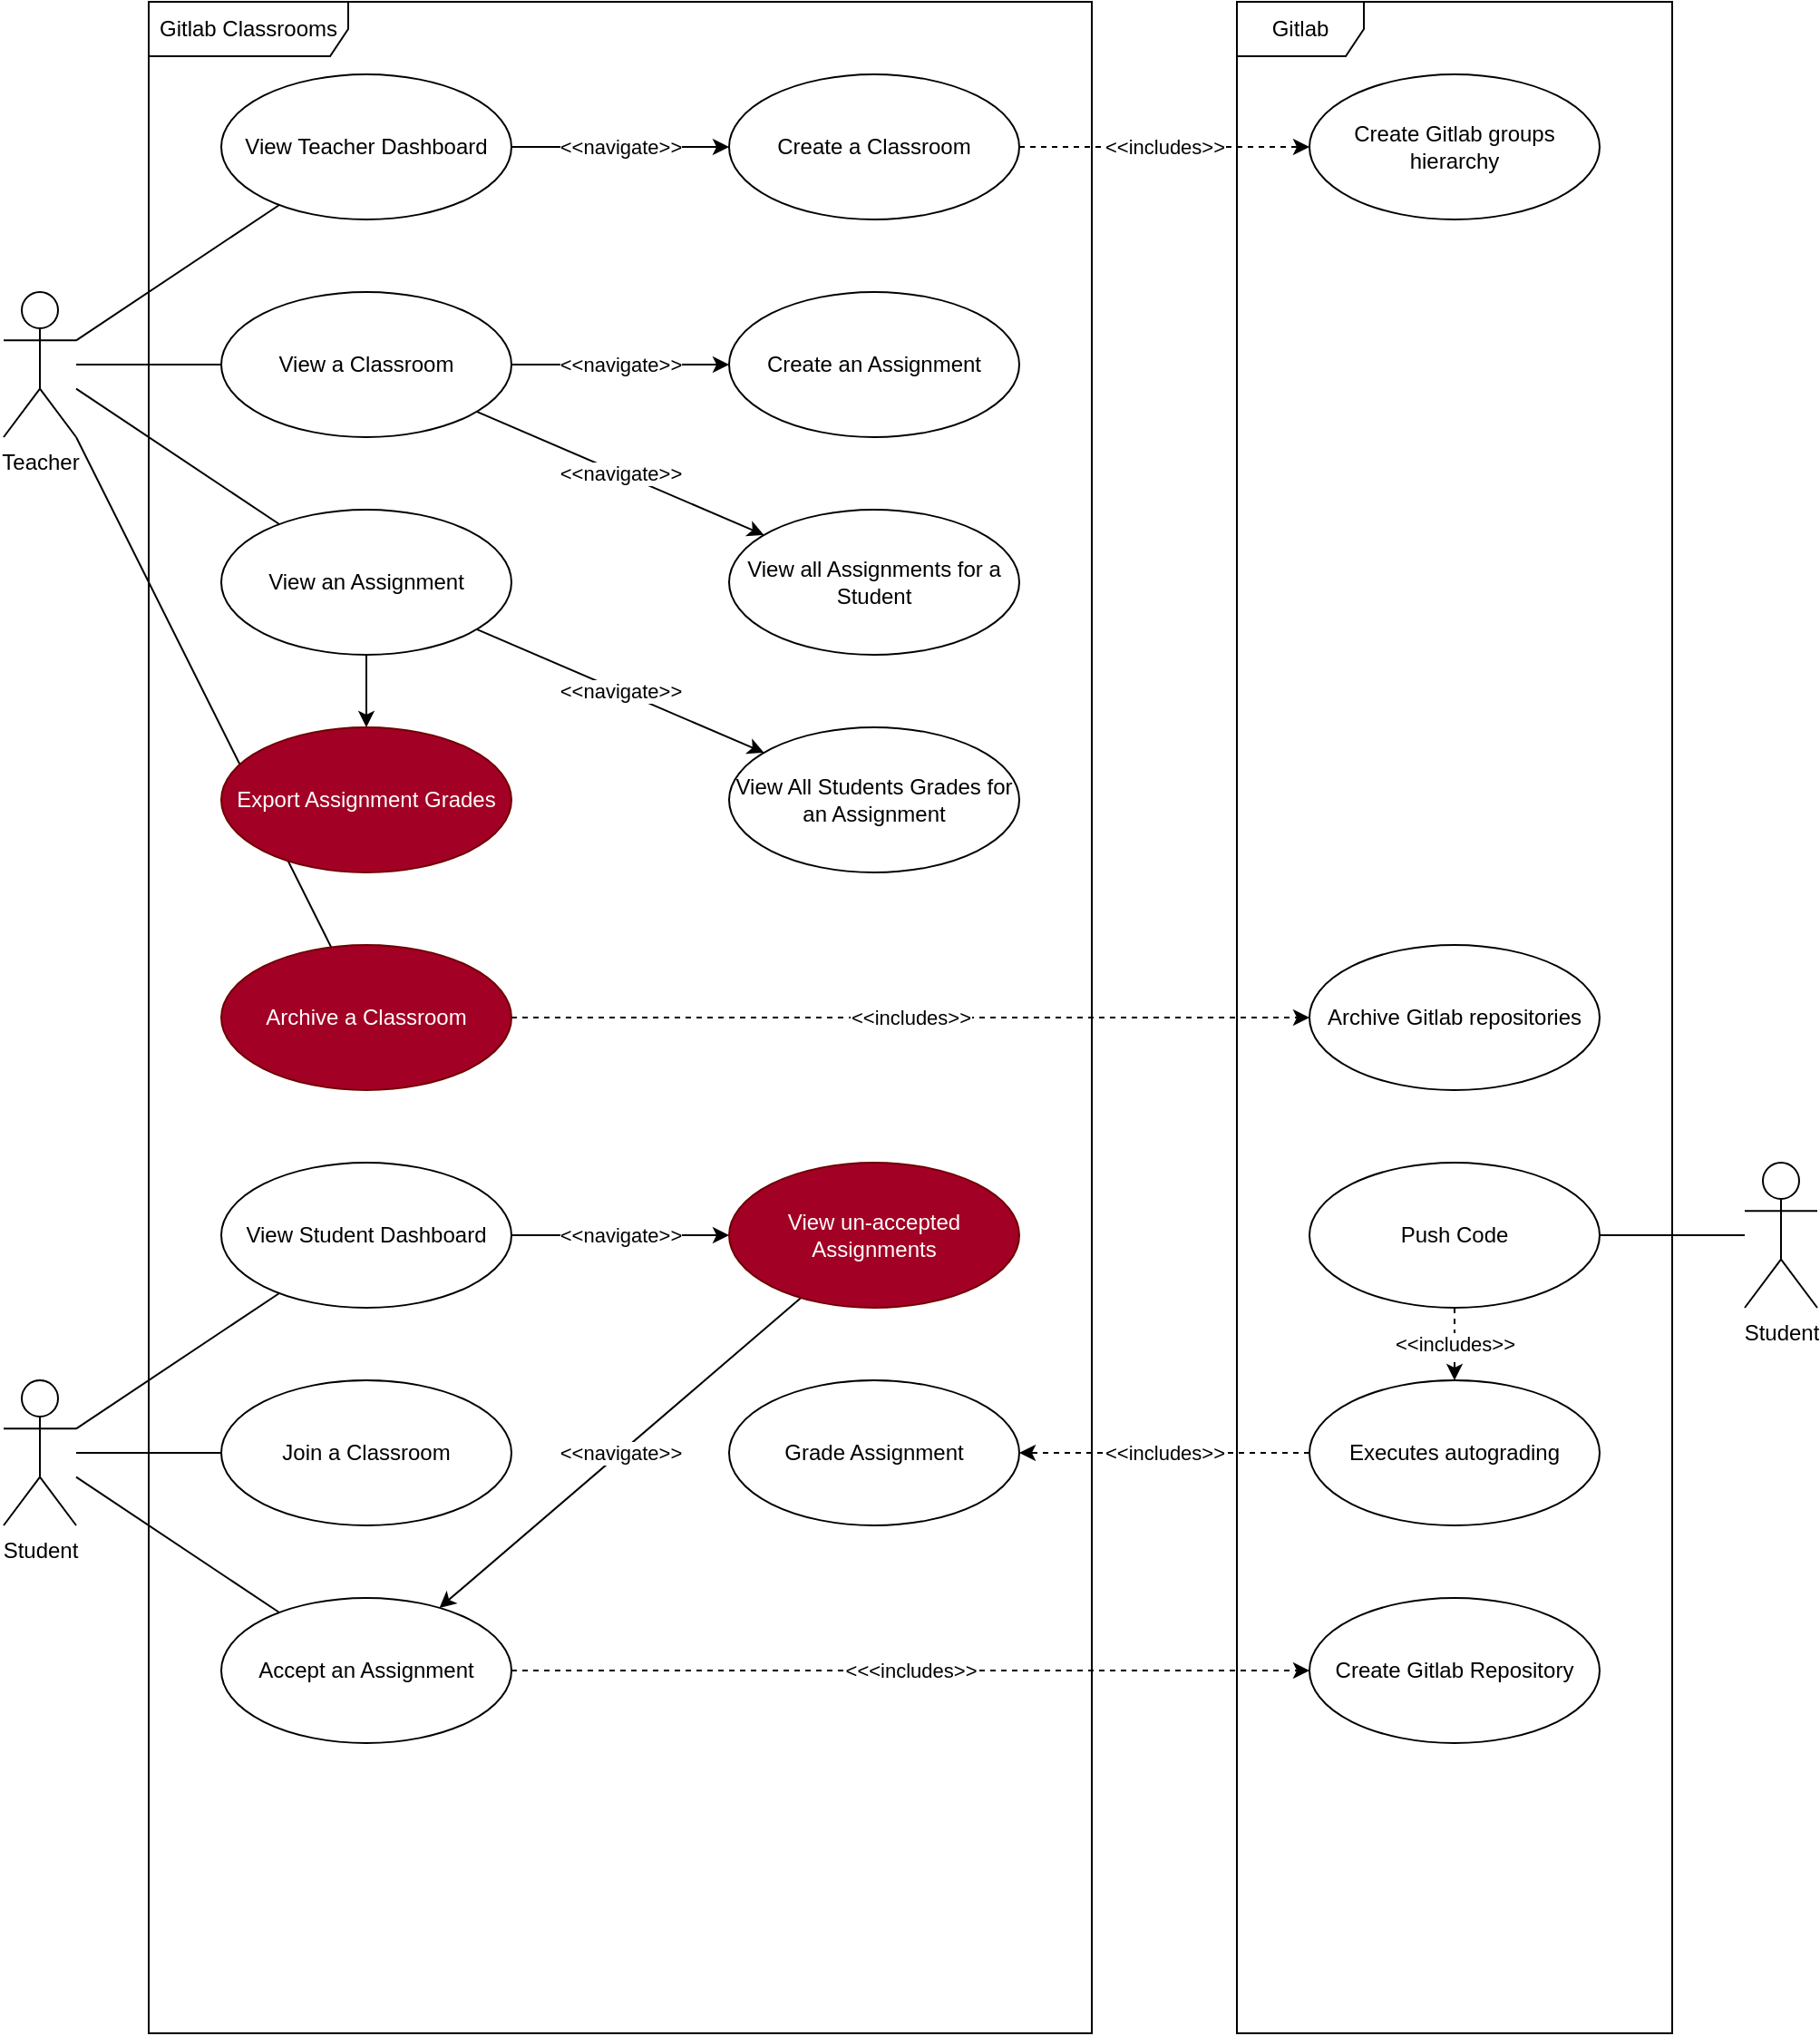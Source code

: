 <mxfile version="22.1.16" type="device">
  <diagram name="Page-1" id="Gw2jQE9huXp8aEsbIeLF">
    <mxGraphModel dx="2074" dy="1230" grid="1" gridSize="10" guides="1" tooltips="1" connect="1" arrows="1" fold="1" page="1" pageScale="1" pageWidth="850" pageHeight="1100" math="0" shadow="0">
      <root>
        <mxCell id="0" />
        <mxCell id="1" parent="0" />
        <mxCell id="RBTKQr-AhavlZPnNk3ZX-32" style="edgeStyle=orthogonalEdgeStyle;rounded=0;orthogonalLoop=1;jettySize=auto;html=1;" parent="1" source="RBTKQr-AhavlZPnNk3ZX-1" target="RBTKQr-AhavlZPnNk3ZX-31" edge="1">
          <mxGeometry relative="1" as="geometry" />
        </mxCell>
        <mxCell id="RBTKQr-AhavlZPnNk3ZX-37" value="&amp;lt;&amp;lt;navigate&amp;gt;&amp;gt;" style="rounded=0;orthogonalLoop=1;jettySize=auto;html=1;" parent="1" source="RBTKQr-AhavlZPnNk3ZX-1" target="RBTKQr-AhavlZPnNk3ZX-36" edge="1">
          <mxGeometry relative="1" as="geometry" />
        </mxCell>
        <mxCell id="RBTKQr-AhavlZPnNk3ZX-1" value="View an Assignment" style="ellipse;whiteSpace=wrap;html=1;" parent="1" vertex="1">
          <mxGeometry x="160" y="280" width="160" height="80" as="geometry" />
        </mxCell>
        <mxCell id="RBTKQr-AhavlZPnNk3ZX-4" style="rounded=0;orthogonalLoop=1;jettySize=auto;html=1;endArrow=none;endFill=0;" parent="1" source="RBTKQr-AhavlZPnNk3ZX-2" target="RBTKQr-AhavlZPnNk3ZX-1" edge="1">
          <mxGeometry relative="1" as="geometry" />
        </mxCell>
        <mxCell id="RBTKQr-AhavlZPnNk3ZX-10" style="rounded=0;orthogonalLoop=1;jettySize=auto;html=1;endArrow=none;endFill=0;" parent="1" source="RBTKQr-AhavlZPnNk3ZX-2" target="RBTKQr-AhavlZPnNk3ZX-9" edge="1">
          <mxGeometry relative="1" as="geometry" />
        </mxCell>
        <mxCell id="RBTKQr-AhavlZPnNk3ZX-16" style="rounded=0;orthogonalLoop=1;jettySize=auto;html=1;endArrow=none;endFill=0;" parent="1" source="RBTKQr-AhavlZPnNk3ZX-2" target="RBTKQr-AhavlZPnNk3ZX-15" edge="1">
          <mxGeometry relative="1" as="geometry" />
        </mxCell>
        <mxCell id="RBTKQr-AhavlZPnNk3ZX-21" value="&amp;lt;&amp;lt;navigate&amp;gt;&amp;gt;" style="rounded=0;orthogonalLoop=1;jettySize=auto;html=1;endArrow=classic;endFill=1;" parent="1" source="RBTKQr-AhavlZPnNk3ZX-15" target="RBTKQr-AhavlZPnNk3ZX-20" edge="1">
          <mxGeometry relative="1" as="geometry" />
        </mxCell>
        <mxCell id="RBTKQr-AhavlZPnNk3ZX-39" style="rounded=0;orthogonalLoop=1;jettySize=auto;html=1;endArrow=none;endFill=0;" parent="1" source="RBTKQr-AhavlZPnNk3ZX-2" target="RBTKQr-AhavlZPnNk3ZX-38" edge="1">
          <mxGeometry relative="1" as="geometry" />
        </mxCell>
        <mxCell id="RBTKQr-AhavlZPnNk3ZX-2" value="Teacher" style="shape=umlActor;verticalLabelPosition=bottom;verticalAlign=top;html=1;" parent="1" vertex="1">
          <mxGeometry x="40" y="160" width="40" height="80" as="geometry" />
        </mxCell>
        <mxCell id="RBTKQr-AhavlZPnNk3ZX-6" style="rounded=0;orthogonalLoop=1;jettySize=auto;html=1;endArrow=none;endFill=0;" parent="1" source="RBTKQr-AhavlZPnNk3ZX-3" target="RBTKQr-AhavlZPnNk3ZX-5" edge="1">
          <mxGeometry relative="1" as="geometry" />
        </mxCell>
        <mxCell id="RBTKQr-AhavlZPnNk3ZX-12" style="rounded=0;orthogonalLoop=1;jettySize=auto;html=1;endArrow=none;endFill=0;" parent="1" source="RBTKQr-AhavlZPnNk3ZX-3" target="RBTKQr-AhavlZPnNk3ZX-11" edge="1">
          <mxGeometry relative="1" as="geometry" />
        </mxCell>
        <mxCell id="RBTKQr-AhavlZPnNk3ZX-18" style="rounded=0;orthogonalLoop=1;jettySize=auto;html=1;endArrow=none;endFill=0;" parent="1" source="RBTKQr-AhavlZPnNk3ZX-3" target="RBTKQr-AhavlZPnNk3ZX-17" edge="1">
          <mxGeometry relative="1" as="geometry" />
        </mxCell>
        <mxCell id="RBTKQr-AhavlZPnNk3ZX-3" value="Student" style="shape=umlActor;verticalLabelPosition=bottom;verticalAlign=top;html=1;" parent="1" vertex="1">
          <mxGeometry x="40" y="760" width="40" height="80" as="geometry" />
        </mxCell>
        <mxCell id="RBTKQr-AhavlZPnNk3ZX-30" value="&amp;lt;&amp;lt;&amp;lt;includes&amp;gt;&amp;gt;" style="edgeStyle=orthogonalEdgeStyle;rounded=0;orthogonalLoop=1;jettySize=auto;html=1;endArrow=classic;endFill=1;dashed=1;" parent="1" source="RBTKQr-AhavlZPnNk3ZX-5" target="RBTKQr-AhavlZPnNk3ZX-29" edge="1">
          <mxGeometry relative="1" as="geometry" />
        </mxCell>
        <mxCell id="RBTKQr-AhavlZPnNk3ZX-5" value="Accept an Assignment" style="ellipse;whiteSpace=wrap;html=1;" parent="1" vertex="1">
          <mxGeometry x="160" y="880" width="160" height="80" as="geometry" />
        </mxCell>
        <mxCell id="RBTKQr-AhavlZPnNk3ZX-7" value="Create an Assignment" style="ellipse;whiteSpace=wrap;html=1;" parent="1" vertex="1">
          <mxGeometry x="440" y="160" width="160" height="80" as="geometry" />
        </mxCell>
        <mxCell id="RBTKQr-AhavlZPnNk3ZX-24" value="&amp;lt;&amp;lt;navigate&amp;gt;&amp;gt;" style="edgeStyle=orthogonalEdgeStyle;rounded=0;orthogonalLoop=1;jettySize=auto;html=1;entryX=0;entryY=0.5;entryDx=0;entryDy=0;" parent="1" source="RBTKQr-AhavlZPnNk3ZX-9" target="RBTKQr-AhavlZPnNk3ZX-13" edge="1">
          <mxGeometry relative="1" as="geometry" />
        </mxCell>
        <mxCell id="RBTKQr-AhavlZPnNk3ZX-9" value="View Teacher Dashboard" style="ellipse;whiteSpace=wrap;html=1;" parent="1" vertex="1">
          <mxGeometry x="160" y="40" width="160" height="80" as="geometry" />
        </mxCell>
        <mxCell id="RBTKQr-AhavlZPnNk3ZX-34" value="&amp;lt;&amp;lt;navigate&amp;gt;&amp;gt;" style="edgeStyle=orthogonalEdgeStyle;rounded=0;orthogonalLoop=1;jettySize=auto;html=1;" parent="1" source="RBTKQr-AhavlZPnNk3ZX-11" target="RBTKQr-AhavlZPnNk3ZX-33" edge="1">
          <mxGeometry relative="1" as="geometry" />
        </mxCell>
        <mxCell id="RBTKQr-AhavlZPnNk3ZX-11" value="View Student Dashboard" style="ellipse;whiteSpace=wrap;html=1;" parent="1" vertex="1">
          <mxGeometry x="160" y="640" width="160" height="80" as="geometry" />
        </mxCell>
        <mxCell id="RBTKQr-AhavlZPnNk3ZX-28" value="&amp;lt;&amp;lt;includes&amp;gt;&amp;gt;" style="edgeStyle=orthogonalEdgeStyle;rounded=0;orthogonalLoop=1;jettySize=auto;html=1;endArrow=classic;endFill=1;dashed=1;" parent="1" source="RBTKQr-AhavlZPnNk3ZX-13" target="RBTKQr-AhavlZPnNk3ZX-27" edge="1">
          <mxGeometry relative="1" as="geometry" />
        </mxCell>
        <mxCell id="RBTKQr-AhavlZPnNk3ZX-13" value="Create a Classroom" style="ellipse;whiteSpace=wrap;html=1;" parent="1" vertex="1">
          <mxGeometry x="440" y="40" width="160" height="80" as="geometry" />
        </mxCell>
        <mxCell id="RBTKQr-AhavlZPnNk3ZX-25" value="&amp;lt;&amp;lt;navigate&amp;gt;&amp;gt;" style="edgeStyle=orthogonalEdgeStyle;rounded=0;orthogonalLoop=1;jettySize=auto;html=1;entryX=0;entryY=0.5;entryDx=0;entryDy=0;" parent="1" source="RBTKQr-AhavlZPnNk3ZX-15" target="RBTKQr-AhavlZPnNk3ZX-7" edge="1">
          <mxGeometry relative="1" as="geometry" />
        </mxCell>
        <mxCell id="RBTKQr-AhavlZPnNk3ZX-15" value="View a Classroom" style="ellipse;whiteSpace=wrap;html=1;" parent="1" vertex="1">
          <mxGeometry x="160" y="160" width="160" height="80" as="geometry" />
        </mxCell>
        <mxCell id="RBTKQr-AhavlZPnNk3ZX-17" value="Join a Classroom" style="ellipse;whiteSpace=wrap;html=1;" parent="1" vertex="1">
          <mxGeometry x="160" y="760" width="160" height="80" as="geometry" />
        </mxCell>
        <mxCell id="RBTKQr-AhavlZPnNk3ZX-20" value="View all Assignments for a Student" style="ellipse;whiteSpace=wrap;html=1;" parent="1" vertex="1">
          <mxGeometry x="440" y="280" width="160" height="80" as="geometry" />
        </mxCell>
        <mxCell id="RBTKQr-AhavlZPnNk3ZX-22" value="Gitlab Classrooms" style="shape=umlFrame;whiteSpace=wrap;html=1;pointerEvents=0;width=110;height=30;" parent="1" vertex="1">
          <mxGeometry x="120" width="520" height="1120" as="geometry" />
        </mxCell>
        <mxCell id="RBTKQr-AhavlZPnNk3ZX-23" value="Gitlab" style="shape=umlFrame;whiteSpace=wrap;html=1;pointerEvents=0;width=70;height=30;" parent="1" vertex="1">
          <mxGeometry x="720" width="240" height="1120" as="geometry" />
        </mxCell>
        <mxCell id="RBTKQr-AhavlZPnNk3ZX-27" value="Create Gitlab groups hierarchy" style="ellipse;whiteSpace=wrap;html=1;" parent="1" vertex="1">
          <mxGeometry x="760" y="40" width="160" height="80" as="geometry" />
        </mxCell>
        <mxCell id="RBTKQr-AhavlZPnNk3ZX-29" value="Create Gitlab Repository" style="ellipse;whiteSpace=wrap;html=1;" parent="1" vertex="1">
          <mxGeometry x="760" y="880" width="160" height="80" as="geometry" />
        </mxCell>
        <mxCell id="RBTKQr-AhavlZPnNk3ZX-31" value="Export Assignment Grades" style="ellipse;whiteSpace=wrap;html=1;fillColor=#a20025;strokeColor=#6F0000;fontColor=#ffffff;" parent="1" vertex="1">
          <mxGeometry x="160" y="400" width="160" height="80" as="geometry" />
        </mxCell>
        <mxCell id="RBTKQr-AhavlZPnNk3ZX-35" value="&amp;lt;&amp;lt;navigate&amp;gt;&amp;gt;" style="rounded=0;orthogonalLoop=1;jettySize=auto;html=1;" parent="1" source="RBTKQr-AhavlZPnNk3ZX-33" target="RBTKQr-AhavlZPnNk3ZX-5" edge="1">
          <mxGeometry relative="1" as="geometry" />
        </mxCell>
        <mxCell id="RBTKQr-AhavlZPnNk3ZX-33" value="View un-accepted Assignments" style="ellipse;whiteSpace=wrap;html=1;fillColor=#a20025;fontColor=#ffffff;strokeColor=#6F0000;" parent="1" vertex="1">
          <mxGeometry x="440" y="640" width="160" height="80" as="geometry" />
        </mxCell>
        <mxCell id="RBTKQr-AhavlZPnNk3ZX-36" value="View All Students Grades for an Assignment" style="ellipse;whiteSpace=wrap;html=1;" parent="1" vertex="1">
          <mxGeometry x="440" y="400" width="160" height="80" as="geometry" />
        </mxCell>
        <mxCell id="RBTKQr-AhavlZPnNk3ZX-42" value="&amp;lt;&amp;lt;includes&amp;gt;&amp;gt;" style="edgeStyle=orthogonalEdgeStyle;rounded=0;orthogonalLoop=1;jettySize=auto;html=1;dashed=1;" parent="1" source="RBTKQr-AhavlZPnNk3ZX-38" target="RBTKQr-AhavlZPnNk3ZX-41" edge="1">
          <mxGeometry relative="1" as="geometry" />
        </mxCell>
        <mxCell id="RBTKQr-AhavlZPnNk3ZX-38" value="Archive a Classroom" style="ellipse;whiteSpace=wrap;html=1;fillColor=#a20025;fontColor=#ffffff;strokeColor=#6F0000;" parent="1" vertex="1">
          <mxGeometry x="160" y="520" width="160" height="80" as="geometry" />
        </mxCell>
        <mxCell id="RBTKQr-AhavlZPnNk3ZX-41" value="Archive Gitlab repositories" style="ellipse;whiteSpace=wrap;html=1;" parent="1" vertex="1">
          <mxGeometry x="760" y="520" width="160" height="80" as="geometry" />
        </mxCell>
        <mxCell id="vzpjhUl1-XeMnDPPOXM_-4" style="rounded=0;orthogonalLoop=1;jettySize=auto;html=1;endArrow=none;endFill=0;" edge="1" parent="1" source="vzpjhUl1-XeMnDPPOXM_-1" target="vzpjhUl1-XeMnDPPOXM_-2">
          <mxGeometry relative="1" as="geometry" />
        </mxCell>
        <mxCell id="vzpjhUl1-XeMnDPPOXM_-1" value="Student" style="shape=umlActor;verticalLabelPosition=bottom;verticalAlign=top;html=1;" vertex="1" parent="1">
          <mxGeometry x="1000" y="640" width="40" height="80" as="geometry" />
        </mxCell>
        <mxCell id="vzpjhUl1-XeMnDPPOXM_-2" value="Push Code" style="ellipse;whiteSpace=wrap;html=1;" vertex="1" parent="1">
          <mxGeometry x="760" y="640" width="160" height="80" as="geometry" />
        </mxCell>
        <mxCell id="vzpjhUl1-XeMnDPPOXM_-3" value="Executes autograding" style="ellipse;whiteSpace=wrap;html=1;" vertex="1" parent="1">
          <mxGeometry x="760" y="760" width="160" height="80" as="geometry" />
        </mxCell>
        <mxCell id="vzpjhUl1-XeMnDPPOXM_-5" value="&amp;lt;&amp;lt;includes&amp;gt;&amp;gt;" style="edgeStyle=orthogonalEdgeStyle;rounded=0;orthogonalLoop=1;jettySize=auto;html=1;endArrow=classic;endFill=1;dashed=1;" edge="1" parent="1" source="vzpjhUl1-XeMnDPPOXM_-2" target="vzpjhUl1-XeMnDPPOXM_-3">
          <mxGeometry relative="1" as="geometry">
            <mxPoint x="610" y="90" as="sourcePoint" />
            <mxPoint x="770" y="90" as="targetPoint" />
          </mxGeometry>
        </mxCell>
        <mxCell id="vzpjhUl1-XeMnDPPOXM_-6" value="Grade Assignment" style="ellipse;whiteSpace=wrap;html=1;" vertex="1" parent="1">
          <mxGeometry x="440" y="760" width="160" height="80" as="geometry" />
        </mxCell>
        <mxCell id="vzpjhUl1-XeMnDPPOXM_-7" value="&amp;lt;&amp;lt;includes&amp;gt;&amp;gt;" style="edgeStyle=orthogonalEdgeStyle;rounded=0;orthogonalLoop=1;jettySize=auto;html=1;endArrow=classic;endFill=1;dashed=1;" edge="1" parent="1" source="vzpjhUl1-XeMnDPPOXM_-3" target="vzpjhUl1-XeMnDPPOXM_-6">
          <mxGeometry relative="1" as="geometry">
            <mxPoint x="850" y="730" as="sourcePoint" />
            <mxPoint x="850" y="770" as="targetPoint" />
          </mxGeometry>
        </mxCell>
      </root>
    </mxGraphModel>
  </diagram>
</mxfile>
